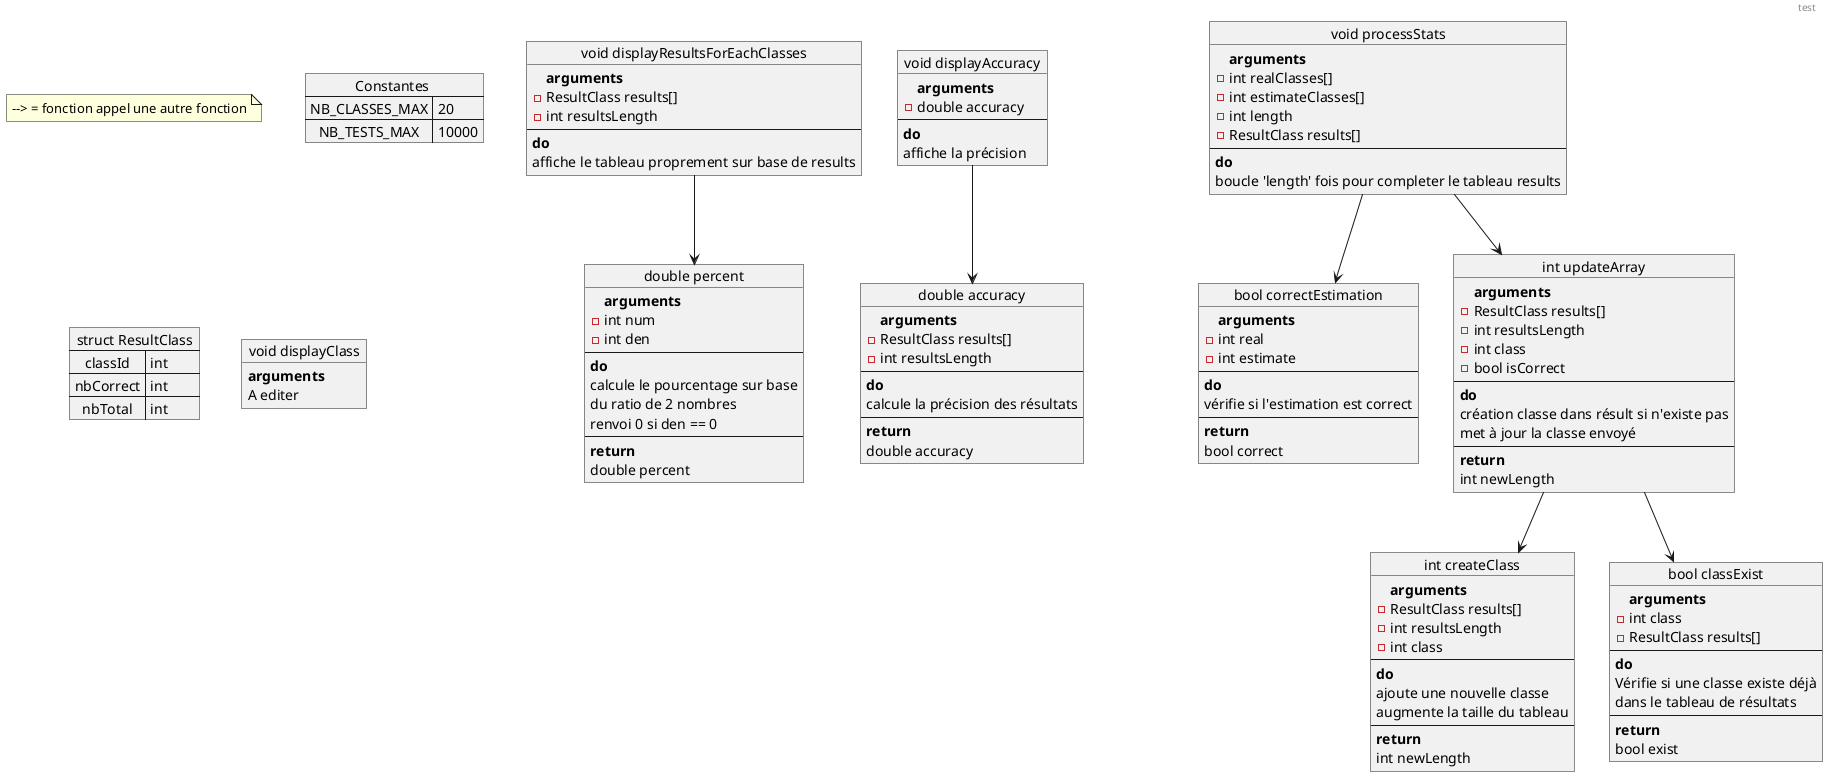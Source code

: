 @startuml programme
header test
note "--> = fonction appel une autre fonction" as note1

map "Constantes " as constantes {
    NB_CLASSES_MAX => 20
    NB_TESTS_MAX => 10000
}

map "struct ResultClass" as resClass {
    classId => int
    nbCorrect => int
    nbTotal => int
}   

' Fonctions affichage
object "void displayResultsForEachClasses" as drfec {
     **arguments**
     - ResultClass results[]
     - int resultsLength
    --
    **do**
    affiche le tableau proprement sur base de results
}

object "void displayAccuracy" as da {
     **arguments**
     - double accuracy
    --
    **do**
    affiche la précision
}

object "void displayClass" as dc {
     **arguments**
     A editer
}

'Fonctions calcul

object "void processStats" as main {
     **arguments**
    - int realClasses[]
    - int estimateClasses[]
     - int length
     - ResultClass results[]
     --
     **do**
    boucle 'length' fois pour completer le tableau results

}

object "bool correctEstimation" as corEst {
    **arguments**
    - int real
    - int estimate
    --
    **do**
    vérifie si l'estimation est correct
    --
    **return**
    bool correct
}

object "double percent" as pct {
     **arguments**
    - int num
    - int den
     --
    **do**
     calcule le pourcentage sur base
     du ratio de 2 nombres
     renvoi 0 si den == 0
    --
    **return**
    double percent
}

object "int updateArray" as upAr {
     **arguments**
    - ResultClass results[]
    - int resultsLength
    - int class
    - bool isCorrect
     --
    **do**
    création classe dans résult si n'existe pas
     met à jour la classe envoyé
    --
    **return**
    int newLength
}

'note left of creClass : Précondition:\nla classe n'existe pas\ndans result

object "int createClass" as creClass {
    **arguments**
    - ResultClass results[]
    - int resultsLength
    - int class
    --
    **do**
    ajoute une nouvelle classe
    augmente la taille du tableau
    --
    **return**
    int newLength
}

object "bool classExist" as ce {
    **arguments**
    - int class
    - ResultClass results[]
    --
    **do**
    Vérifie si une classe existe déjà
    dans le tableau de résultats
    --
    **return**
    bool exist
}

object "double accuracy" as acc {
    **arguments**
    - ResultClass results[]
    - int resultsLength
    --
    **do**
    calcule la précision des résultats
    --
    **return**
    double accuracy
}

' Liens
main --> upAr
main --> corEst
upAr --> ce
upAr --> creClass
drfec --> pct
da --> acc

' note left of drfec: "bonjour"

@enduml